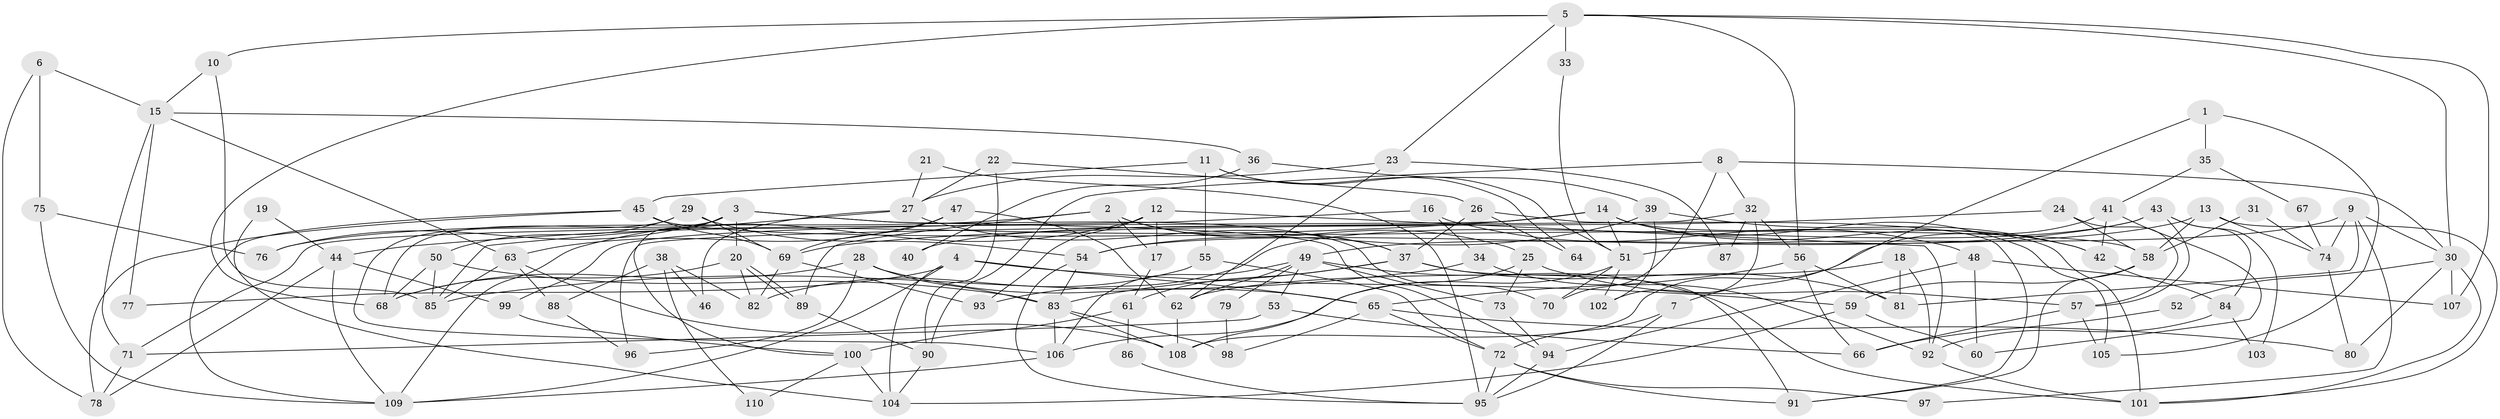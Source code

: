 // coarse degree distribution, {10: 0.09090909090909091, 15: 0.09090909090909091, 5: 0.06060606060606061, 8: 0.18181818181818182, 14: 0.030303030303030304, 9: 0.030303030303030304, 6: 0.15151515151515152, 7: 0.030303030303030304, 12: 0.030303030303030304, 11: 0.030303030303030304, 4: 0.12121212121212122, 3: 0.06060606060606061, 2: 0.09090909090909091}
// Generated by graph-tools (version 1.1) at 2025/18/03/04/25 18:18:45]
// undirected, 110 vertices, 220 edges
graph export_dot {
graph [start="1"]
  node [color=gray90,style=filled];
  1;
  2;
  3;
  4;
  5;
  6;
  7;
  8;
  9;
  10;
  11;
  12;
  13;
  14;
  15;
  16;
  17;
  18;
  19;
  20;
  21;
  22;
  23;
  24;
  25;
  26;
  27;
  28;
  29;
  30;
  31;
  32;
  33;
  34;
  35;
  36;
  37;
  38;
  39;
  40;
  41;
  42;
  43;
  44;
  45;
  46;
  47;
  48;
  49;
  50;
  51;
  52;
  53;
  54;
  55;
  56;
  57;
  58;
  59;
  60;
  61;
  62;
  63;
  64;
  65;
  66;
  67;
  68;
  69;
  70;
  71;
  72;
  73;
  74;
  75;
  76;
  77;
  78;
  79;
  80;
  81;
  82;
  83;
  84;
  85;
  86;
  87;
  88;
  89;
  90;
  91;
  92;
  93;
  94;
  95;
  96;
  97;
  98;
  99;
  100;
  101;
  102;
  103;
  104;
  105;
  106;
  107;
  108;
  109;
  110;
  1 -- 105;
  1 -- 7;
  1 -- 35;
  2 -- 25;
  2 -- 17;
  2 -- 37;
  2 -- 76;
  2 -- 89;
  3 -- 20;
  3 -- 76;
  3 -- 68;
  3 -- 70;
  3 -- 94;
  3 -- 100;
  4 -- 65;
  4 -- 109;
  4 -- 59;
  4 -- 77;
  4 -- 104;
  5 -- 68;
  5 -- 56;
  5 -- 10;
  5 -- 23;
  5 -- 30;
  5 -- 33;
  5 -- 107;
  6 -- 78;
  6 -- 15;
  6 -- 75;
  7 -- 95;
  7 -- 72;
  8 -- 70;
  8 -- 30;
  8 -- 32;
  8 -- 90;
  9 -- 74;
  9 -- 30;
  9 -- 51;
  9 -- 81;
  9 -- 97;
  10 -- 85;
  10 -- 15;
  11 -- 55;
  11 -- 51;
  11 -- 45;
  11 -- 64;
  12 -- 109;
  12 -- 92;
  12 -- 17;
  12 -- 93;
  13 -- 49;
  13 -- 58;
  13 -- 74;
  13 -- 101;
  14 -- 101;
  14 -- 42;
  14 -- 40;
  14 -- 44;
  14 -- 51;
  14 -- 71;
  14 -- 105;
  15 -- 71;
  15 -- 36;
  15 -- 63;
  15 -- 77;
  16 -- 99;
  16 -- 34;
  16 -- 48;
  17 -- 61;
  18 -- 62;
  18 -- 81;
  18 -- 92;
  19 -- 44;
  19 -- 104;
  20 -- 89;
  20 -- 89;
  20 -- 68;
  20 -- 82;
  21 -- 95;
  21 -- 27;
  22 -- 26;
  22 -- 90;
  22 -- 27;
  23 -- 27;
  23 -- 62;
  23 -- 87;
  24 -- 57;
  24 -- 69;
  24 -- 58;
  25 -- 73;
  25 -- 57;
  25 -- 108;
  26 -- 91;
  26 -- 37;
  26 -- 64;
  27 -- 37;
  27 -- 46;
  27 -- 85;
  28 -- 68;
  28 -- 65;
  28 -- 83;
  28 -- 96;
  29 -- 69;
  29 -- 50;
  29 -- 54;
  29 -- 106;
  30 -- 101;
  30 -- 52;
  30 -- 80;
  30 -- 107;
  31 -- 74;
  31 -- 58;
  32 -- 102;
  32 -- 56;
  32 -- 87;
  32 -- 96;
  33 -- 51;
  34 -- 92;
  34 -- 85;
  35 -- 41;
  35 -- 67;
  36 -- 39;
  36 -- 40;
  37 -- 83;
  37 -- 61;
  37 -- 81;
  37 -- 91;
  38 -- 88;
  38 -- 82;
  38 -- 46;
  38 -- 110;
  39 -- 42;
  39 -- 54;
  39 -- 102;
  41 -- 108;
  41 -- 60;
  41 -- 42;
  42 -- 84;
  43 -- 93;
  43 -- 54;
  43 -- 57;
  43 -- 84;
  43 -- 103;
  44 -- 109;
  44 -- 78;
  44 -- 99;
  45 -- 58;
  45 -- 69;
  45 -- 78;
  45 -- 109;
  47 -- 62;
  47 -- 63;
  47 -- 69;
  48 -- 107;
  48 -- 60;
  48 -- 94;
  49 -- 106;
  49 -- 62;
  49 -- 53;
  49 -- 73;
  49 -- 79;
  49 -- 101;
  50 -- 85;
  50 -- 83;
  50 -- 68;
  51 -- 70;
  51 -- 102;
  51 -- 106;
  52 -- 66;
  53 -- 71;
  53 -- 66;
  54 -- 83;
  54 -- 95;
  55 -- 82;
  55 -- 72;
  56 -- 81;
  56 -- 65;
  56 -- 66;
  57 -- 66;
  57 -- 105;
  58 -- 59;
  58 -- 91;
  59 -- 104;
  59 -- 60;
  61 -- 100;
  61 -- 86;
  62 -- 108;
  63 -- 108;
  63 -- 85;
  63 -- 88;
  65 -- 72;
  65 -- 80;
  65 -- 98;
  67 -- 74;
  69 -- 82;
  69 -- 93;
  71 -- 78;
  72 -- 95;
  72 -- 91;
  72 -- 97;
  73 -- 94;
  74 -- 80;
  75 -- 109;
  75 -- 76;
  79 -- 98;
  83 -- 106;
  83 -- 98;
  83 -- 108;
  84 -- 92;
  84 -- 103;
  86 -- 95;
  88 -- 96;
  89 -- 90;
  90 -- 104;
  92 -- 101;
  94 -- 95;
  99 -- 100;
  100 -- 104;
  100 -- 110;
  106 -- 109;
}
